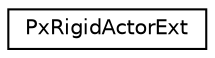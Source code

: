 digraph "Graphical Class Hierarchy"
{
  edge [fontname="Helvetica",fontsize="10",labelfontname="Helvetica",labelfontsize="10"];
  node [fontname="Helvetica",fontsize="10",shape=record];
  rankdir="LR";
  Node0 [label="PxRigidActorExt",height=0.2,width=0.4,color="black", fillcolor="white", style="filled",URL="$classPxRigidActorExt.html",tooltip="utility functions for use with PxRigidActor and subclasses "];
}

